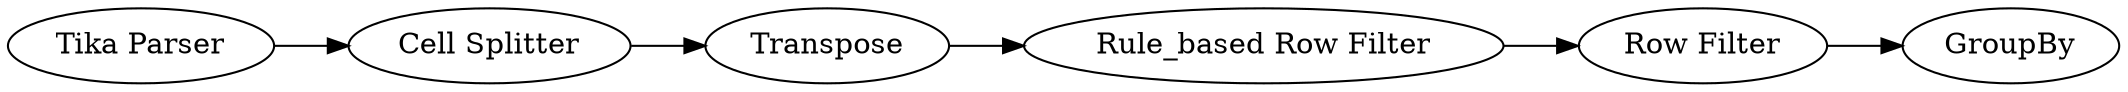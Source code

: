 digraph {
	1 [label="Tika Parser"]
	2 [label="Cell Splitter"]
	4 [label=Transpose]
	5 [label="Rule_based Row Filter"]
	6 [label="Row Filter"]
	7 [label=GroupBy]
	1 -> 2
	2 -> 4
	4 -> 5
	5 -> 6
	6 -> 7
	rankdir=LR
}
